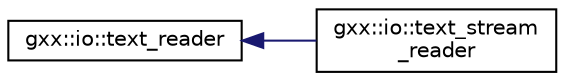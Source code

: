 digraph "Graphical Class Hierarchy"
{
  edge [fontname="Helvetica",fontsize="10",labelfontname="Helvetica",labelfontsize="10"];
  node [fontname="Helvetica",fontsize="10",shape=record];
  rankdir="LR";
  Node1 [label="gxx::io::text_reader",height=0.2,width=0.4,color="black", fillcolor="white", style="filled",URL="$classgxx_1_1io_1_1text__reader.html"];
  Node1 -> Node2 [dir="back",color="midnightblue",fontsize="10",style="solid",fontname="Helvetica"];
  Node2 [label="gxx::io::text_stream\l_reader",height=0.2,width=0.4,color="black", fillcolor="white", style="filled",URL="$classgxx_1_1io_1_1text__stream__reader.html"];
}
